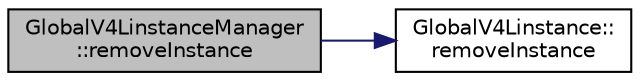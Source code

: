 digraph "GlobalV4LinstanceManager::removeInstance"
{
 // INTERACTIVE_SVG=YES
  edge [fontname="Helvetica",fontsize="10",labelfontname="Helvetica",labelfontsize="10"];
  node [fontname="Helvetica",fontsize="10",shape=record];
  rankdir="LR";
  Node1 [label="GlobalV4LinstanceManager\l::removeInstance",height=0.2,width=0.4,color="black", fillcolor="grey75", style="filled", fontcolor="black"];
  Node1 -> Node2 [color="midnightblue",fontsize="10",style="solid",fontname="Helvetica"];
  Node2 [label="GlobalV4Linstance::\lremoveInstance",height=0.2,width=0.4,color="black", fillcolor="white", style="filled",URL="$dc/dcc/class_global_v4_linstance.html#a4d9b33d3a2328e20522b32047d351975"];
}
